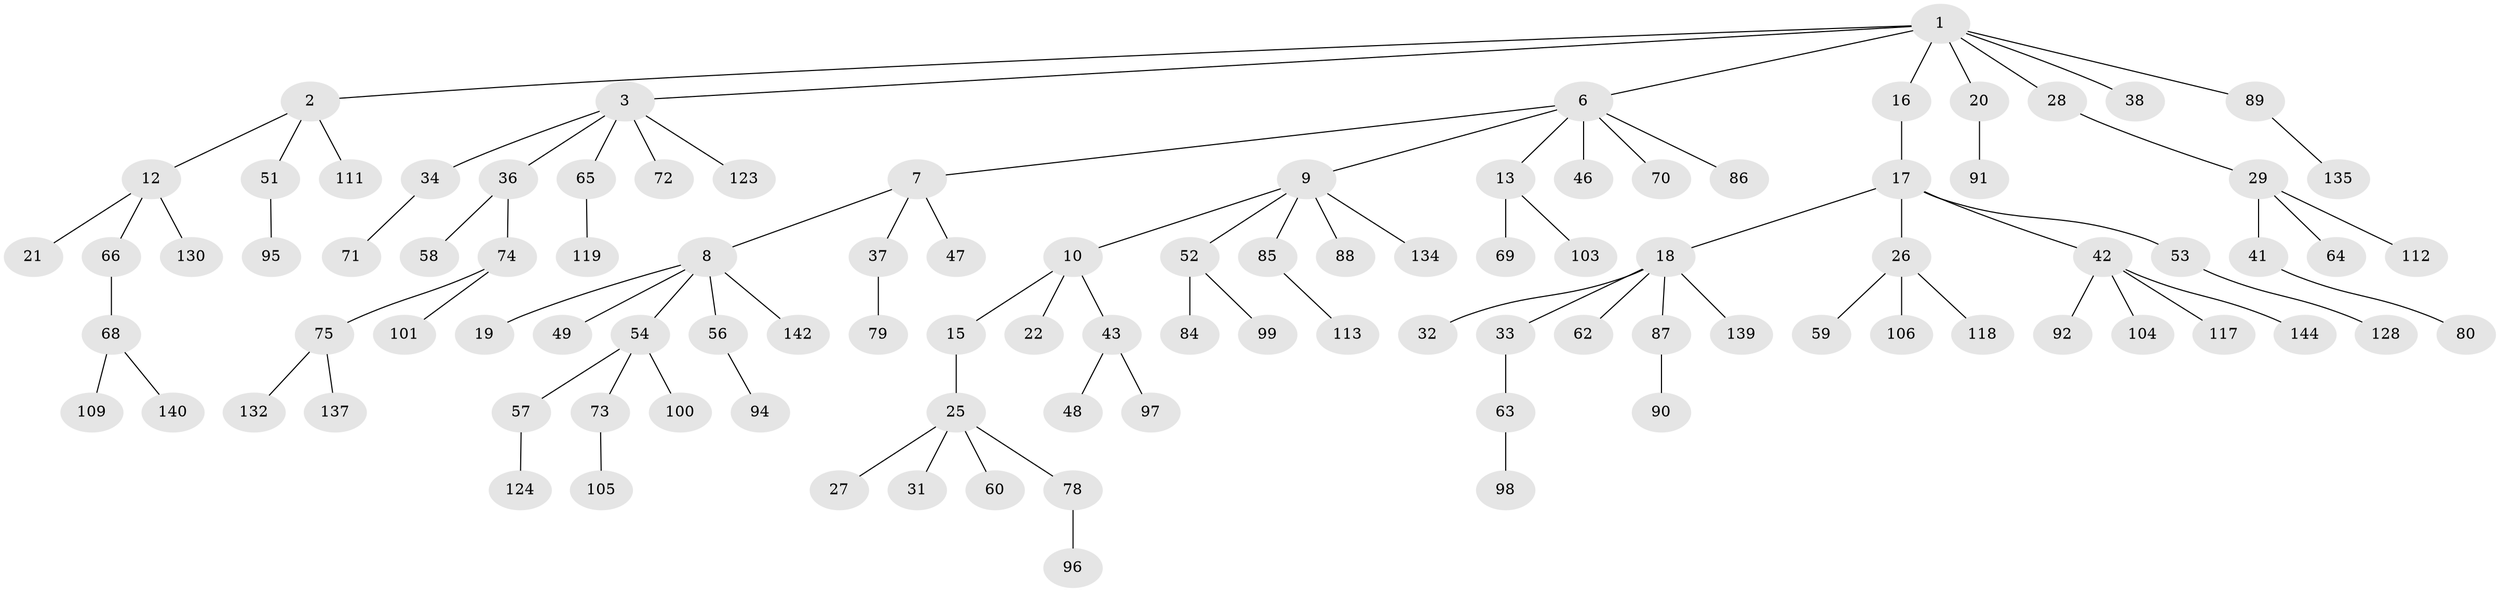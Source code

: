 // Generated by graph-tools (version 1.1) at 2025/52/02/27/25 19:52:13]
// undirected, 102 vertices, 101 edges
graph export_dot {
graph [start="1"]
  node [color=gray90,style=filled];
  1 [super="+5"];
  2 [super="+4"];
  3 [super="+35"];
  6 [super="+11"];
  7 [super="+14"];
  8 [super="+125"];
  9 [super="+82"];
  10;
  12 [super="+23"];
  13 [super="+40"];
  15 [super="+76"];
  16;
  17 [super="+121"];
  18 [super="+30"];
  19 [super="+24"];
  20 [super="+39"];
  21;
  22 [super="+45"];
  25;
  26 [super="+81"];
  27;
  28;
  29;
  31 [super="+61"];
  32 [super="+77"];
  33 [super="+50"];
  34;
  36 [super="+67"];
  37 [super="+141"];
  38;
  41 [super="+83"];
  42 [super="+44"];
  43;
  46;
  47;
  48 [super="+102"];
  49 [super="+55"];
  51;
  52;
  53;
  54;
  56;
  57;
  58;
  59 [super="+129"];
  60;
  62;
  63 [super="+138"];
  64;
  65;
  66;
  68 [super="+107"];
  69;
  70;
  71;
  72;
  73 [super="+115"];
  74;
  75 [super="+93"];
  78;
  79;
  80;
  84;
  85 [super="+116"];
  86;
  87 [super="+127"];
  88 [super="+131"];
  89;
  90 [super="+110"];
  91;
  92 [super="+145"];
  94 [super="+122"];
  95;
  96;
  97 [super="+126"];
  98;
  99;
  100;
  101;
  103 [super="+133"];
  104 [super="+108"];
  105 [super="+136"];
  106 [super="+146"];
  109 [super="+114"];
  111;
  112;
  113;
  117 [super="+120"];
  118;
  119;
  123;
  124;
  128;
  130;
  132;
  134;
  135;
  137;
  139;
  140;
  142 [super="+143"];
  144;
  1 -- 2;
  1 -- 3;
  1 -- 16;
  1 -- 38;
  1 -- 89;
  1 -- 20;
  1 -- 28;
  1 -- 6;
  2 -- 12;
  2 -- 51;
  2 -- 111;
  3 -- 34;
  3 -- 36;
  3 -- 65;
  3 -- 72;
  3 -- 123;
  6 -- 7;
  6 -- 9;
  6 -- 13;
  6 -- 46;
  6 -- 70;
  6 -- 86;
  7 -- 8;
  7 -- 47;
  7 -- 37;
  8 -- 19;
  8 -- 49;
  8 -- 54;
  8 -- 56;
  8 -- 142;
  9 -- 10;
  9 -- 52;
  9 -- 85;
  9 -- 88;
  9 -- 134;
  10 -- 15;
  10 -- 22;
  10 -- 43;
  12 -- 21;
  12 -- 66;
  12 -- 130;
  13 -- 69;
  13 -- 103;
  15 -- 25;
  16 -- 17;
  17 -- 18;
  17 -- 26;
  17 -- 42;
  17 -- 53;
  18 -- 33;
  18 -- 87;
  18 -- 32;
  18 -- 139;
  18 -- 62;
  20 -- 91;
  25 -- 27;
  25 -- 31;
  25 -- 60;
  25 -- 78;
  26 -- 59;
  26 -- 118;
  26 -- 106;
  28 -- 29;
  29 -- 41;
  29 -- 64;
  29 -- 112;
  33 -- 63;
  34 -- 71;
  36 -- 58;
  36 -- 74;
  37 -- 79;
  41 -- 80;
  42 -- 104;
  42 -- 117;
  42 -- 144;
  42 -- 92;
  43 -- 48;
  43 -- 97;
  51 -- 95;
  52 -- 84;
  52 -- 99;
  53 -- 128;
  54 -- 57;
  54 -- 73;
  54 -- 100;
  56 -- 94;
  57 -- 124;
  63 -- 98;
  65 -- 119;
  66 -- 68;
  68 -- 140;
  68 -- 109;
  73 -- 105;
  74 -- 75;
  74 -- 101;
  75 -- 132;
  75 -- 137;
  78 -- 96;
  85 -- 113;
  87 -- 90;
  89 -- 135;
}
